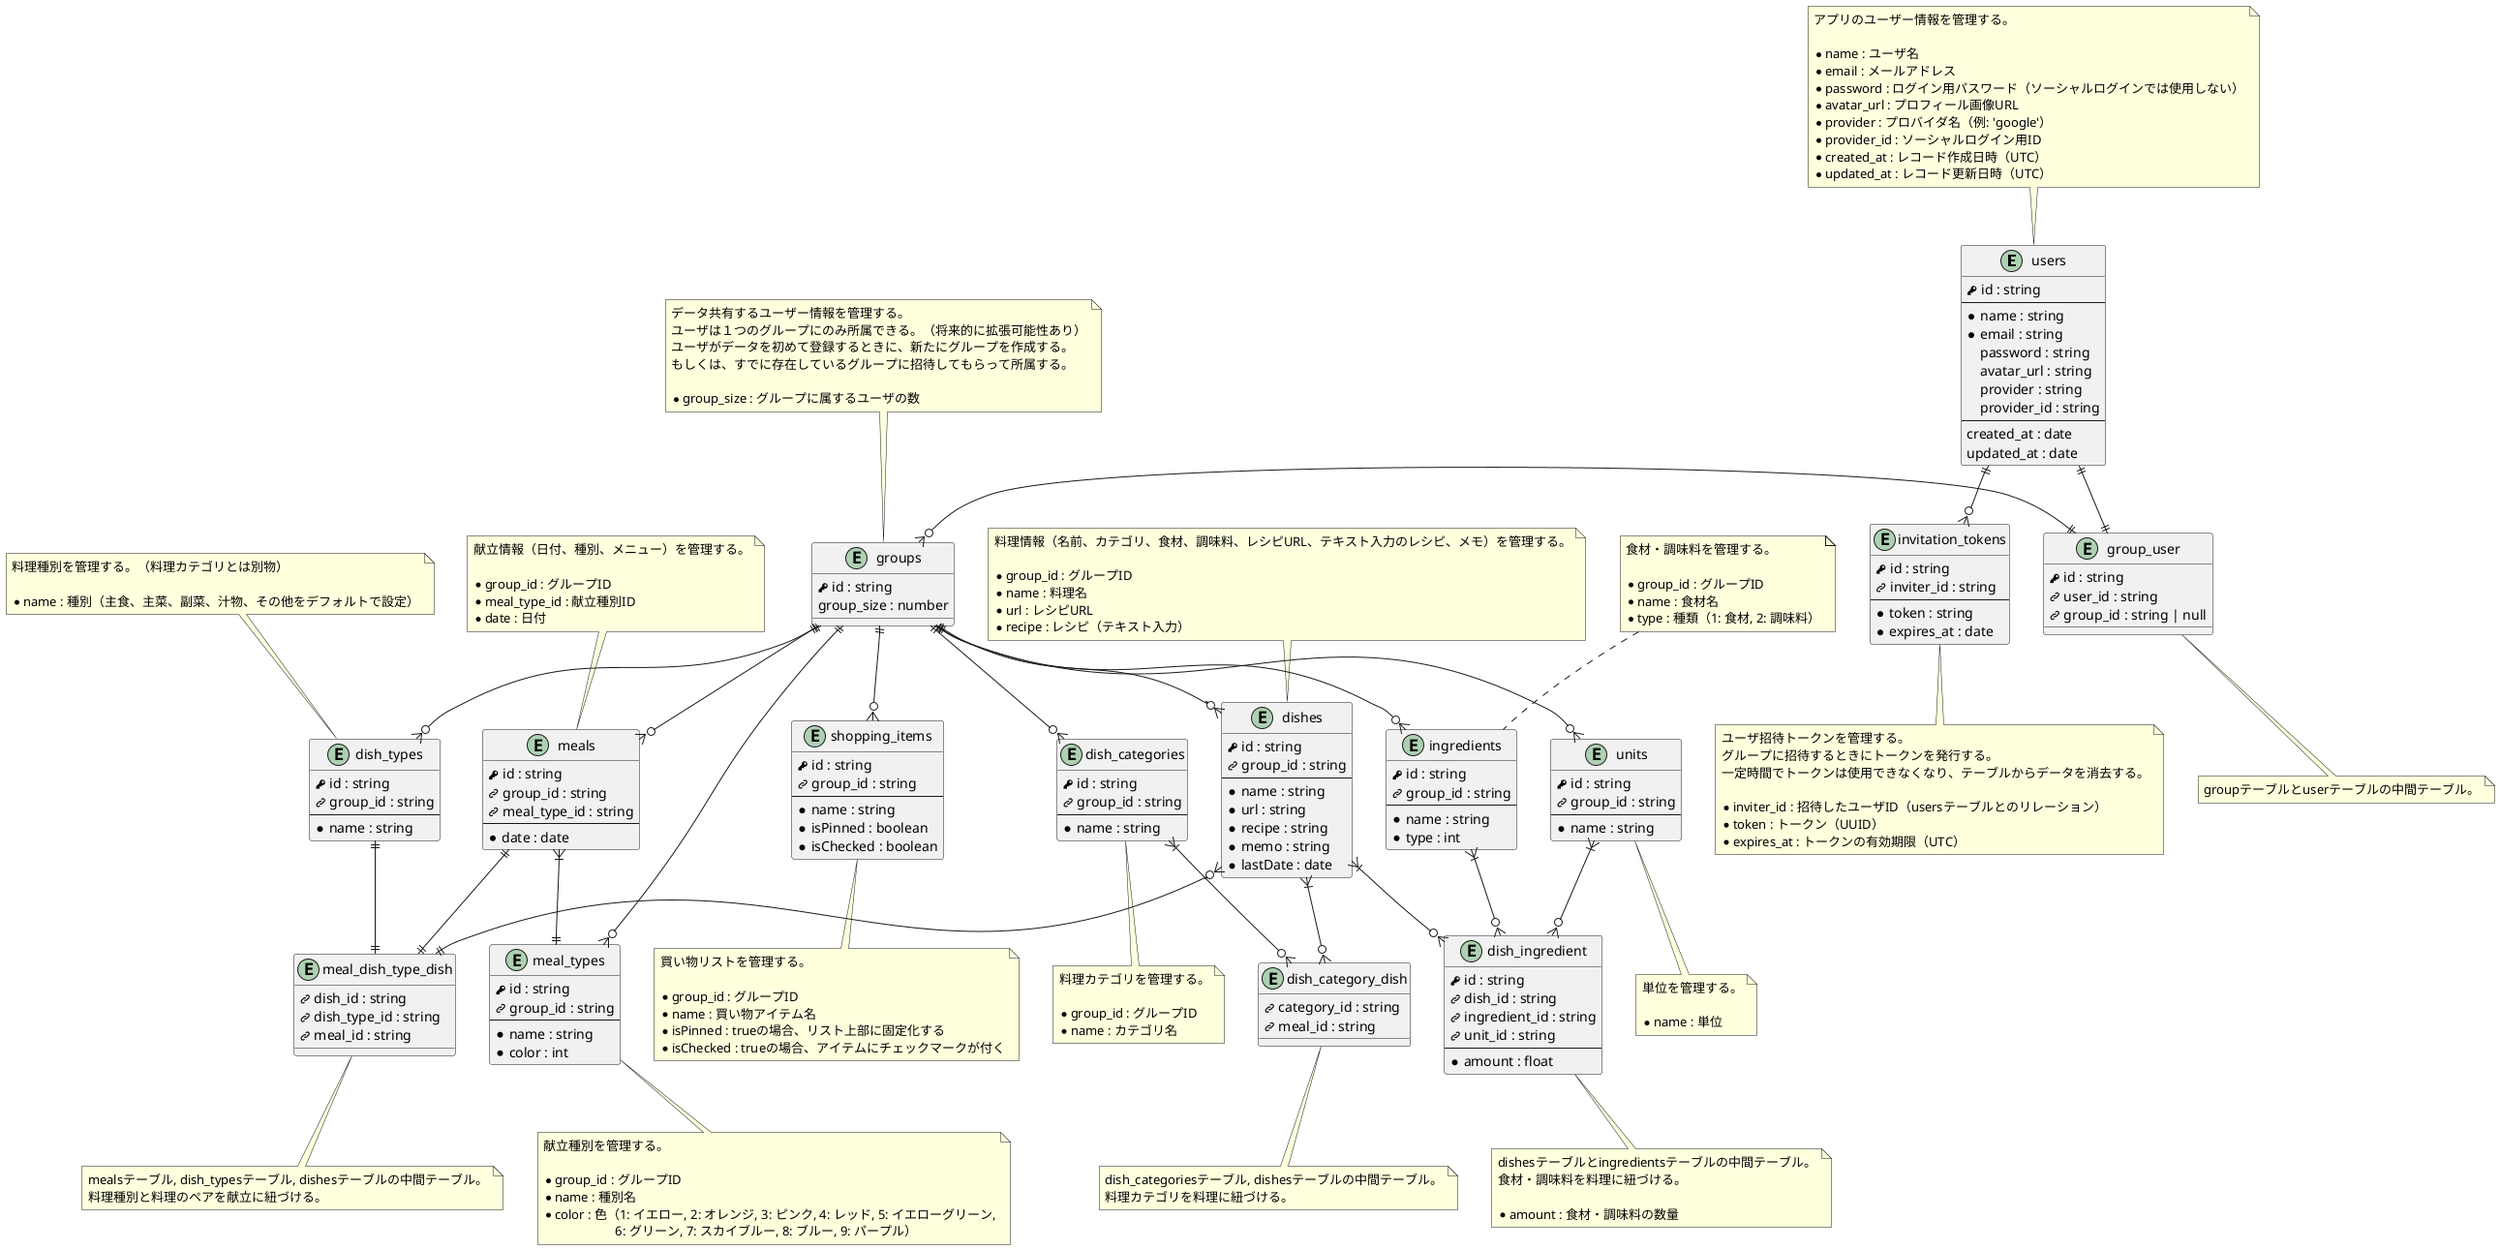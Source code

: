 @startuml
!define primary_key(x) <b><&key></b> x
!define foreign_key(x) <b><&link-intact></b> x

entity users {
    primary_key(id : string)
    --
    * name : string
    * email : string
    password : string
    avatar_url : string
    provider : string
    provider_id : string
    --
    created_at : date
    updated_at : date
}

note top of users
  アプリのユーザー情報を管理する。

  * name : ユーザ名
  * email : メールアドレス
  * password : ログイン用パスワード（ソーシャルログインでは使用しない）
  * avatar_url : プロフィール画像URL
  * provider : プロバイダ名（例: 'google'）
  * provider_id : ソーシャルログイン用ID
  * created_at : レコード作成日時（UTC）
  * updated_at : レコード更新日時（UTC）
end note


entity groups {
    primary_key(id : string)
    group_size : number
}

note top of groups
  データ共有するユーザー情報を管理する。
  ユーザは１つのグループにのみ所属できる。（将来的に拡張可能性あり）
  ユーザがデータを初めて登録するときに、新たにグループを作成する。
  もしくは、すでに存在しているグループに招待してもらって所属する。

  * group_size : グループに属するユーザの数
end note

entity group_user {
    primary_key(id : string)
    foreign_key(user_id : string)
    foreign_key(group_id : string | null)
}

note bottom of group_user
  groupテーブルとuserテーブルの中間テーブル。
end note

entity invitation_tokens {
    primary_key(id : string)
    foreign_key(inviter_id : string)
    --
    * token : string
    * expires_at : date
}

note bottom of invitation_tokens
  ユーザ招待トークンを管理する。
  グループに招待するときにトークンを発行する。
  一定時間でトークンは使用できなくなり、テーブルからデータを消去する。

  * inviter_id : 招待したユーザID（usersテーブルとのリレーション）
  * token : トークン（UUID）
  * expires_at : トークンの有効期限（UTC）
end note


entity meals {
    primary_key(id : string)
    foreign_key(group_id : string)
    foreign_key(meal_type_id : string)
    ---
    * date : date
}

note top of meals
  献立情報（日付、種別、メニュー）を管理する。

  * group_id : グループID
  * meal_type_id : 献立種別ID
  * date : 日付
end note

entity dishes {
    primary_key(id : string)
    foreign_key(group_id : string)
    --
    * name : string
    * url : string
    * recipe : string
    * memo : string
    * lastDate : date
}

note top of dishes
  料理情報（名前、カテゴリ、食材、調味料、レシピURL、テキスト入力のレシピ、メモ）を管理する。

  * group_id : グループID
  * name : 料理名
  * url : レシピURL
  * recipe : レシピ（テキスト入力）
end note

entity dish_types {
    primary_key(id : string)
    foreign_key(group_id : string)
    ---
    * name : string
}

note top of dish_types
  料理種別を管理する。（料理カテゴリとは別物）

  * name : 種別（主食、主菜、副菜、汁物、その他をデフォルトで設定）
end note

entity meal_dish_type_dish {
    foreign_key(dish_id : string)   
    foreign_key(dish_type_id : string)
    foreign_key(meal_id : string)
}

note bottom of meal_dish_type_dish
  mealsテーブル, dish_typesテーブル, dishesテーブルの中間テーブル。
  料理種別と料理のペアを献立に紐づける。
end note

entity dish_categories {
  primary_key(id : string)
  foreign_key(group_id : string)
  --
  * name : string
}

note bottom of dish_categories
  料理カテゴリを管理する。

  * group_id : グループID
  * name : カテゴリ名
end note

entity dish_category_dish {
  foreign_key(category_id : string)
  foreign_key(meal_id : string)
}

note bottom of dish_category_dish
  dish_categoriesテーブル, dishesテーブルの中間テーブル。
  料理カテゴリを料理に紐づける。
end note

entity ingredients {
  primary_key(id : string)
  foreign_key(group_id : string)
  --
  * name : string
  * type : int
}

note top of ingredients
  食材・調味料を管理する。

  * group_id : グループID
  * name : 食材名
  * type : 種類（1: 食材, 2: 調味料）
end note

entity dish_ingredient {
  primary_key(id : string)
  foreign_key(dish_id : string)
  foreign_key(ingredient_id : string)
  foreign_key(unit_id : string)
  --
  * amount : float
}

note bottom of dish_ingredient
  dishesテーブルとingredientsテーブルの中間テーブル。
  食材・調味料を料理に紐づける。

  * amount : 食材・調味料の数量
end note

entity units {
  primary_key(id : string)
  foreign_key(group_id : string)
  --
  * name : string
}

note bottom of units
  単位を管理する。

  * name : 単位
end note

entity meal_types {
    primary_key(id : string)
    foreign_key(group_id : string)
    --
    * name : string
    * color : int
}

note bottom of meal_types
  献立種別を管理する。

  * group_id : グループID
  * name : 種別名
  * color : 色（1: イエロー, 2: オレンジ, 3: ピンク, 4: レッド, 5: イエローグリーン, 
                        6: グリーン, 7: スカイブルー, 8: ブルー, 9: パープル）
end note

entity shopping_items {
    primary_key(id : string)
    foreign_key(group_id : string)
    --
    * name : string
    * isPinned : boolean
    * isChecked : boolean
}

note bottom of shopping_items
  買い物リストを管理する。

  * group_id : グループID
  * name : 買い物アイテム名
  * isPinned : trueの場合、リスト上部に固定化する
  * isChecked : trueの場合、アイテムにチェックマークが付く
end note


users ||--|| group_user
groups }o-|| group_user
users ||--o{ invitation_tokens
groups ||--o{ meals
meals ||--|| meal_dish_type_dish
groups ||--o{ dish_types
dish_types ||-|| meal_dish_type_dish
groups ||--o{ dishes
dishes }o--|| meal_dish_type_dish
dishes }|--o{ dish_category_dish
groups ||--o{ dish_categories
dish_categories }|--o{ dish_category_dish
groups ||--o{ ingredients
dishes }|--o{ dish_ingredient
ingredients }|--o{ dish_ingredient
groups ||--o{ units
units }|--o{ dish_ingredient
groups ||--o{ meal_types
meals }|--|| meal_types
groups ||--o{ shopping_items
@enduml